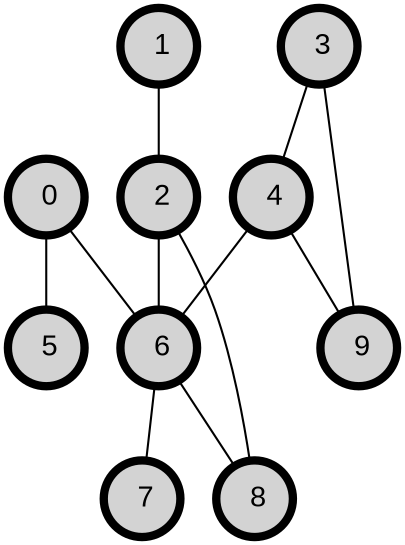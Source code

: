 graph my_graph { node[fontname = Arial, style = "filled,setlinewidth(4)",shape = circle]
node0[ label =" 0"]
node1[ label =" 1"]
node2[ label =" 2"]
node3[ label =" 3"]
node4[ label =" 4"]
node5[ label =" 5"]
node6[ label =" 6"]
node7[ label =" 7"]
node8[ label =" 8"]
node9[ label =" 9"]
node0--node6
node0--node5
node1--node2
node2--node6
node2--node8
node3--node4
node3--node9
node4--node6
node4--node9
node6--node7
node6--node8
}
